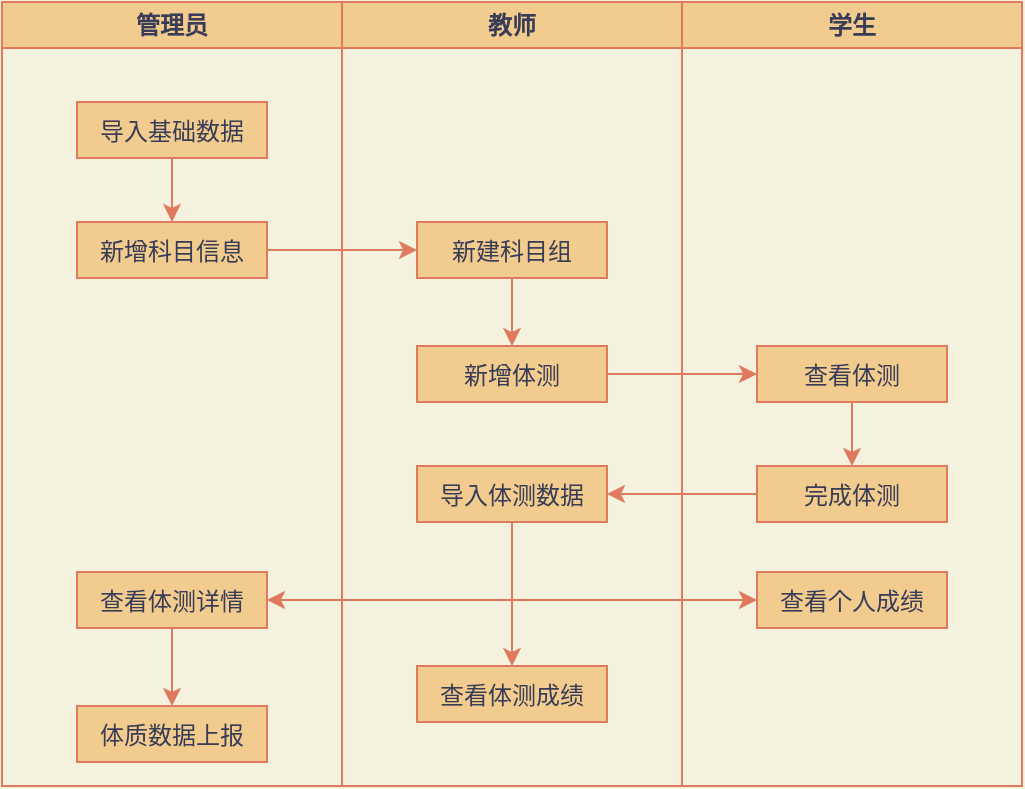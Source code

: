 <mxfile version="15.4.0" type="device"><diagram name="Page-1" id="e7e014a7-5840-1c2e-5031-d8a46d1fe8dd"><mxGraphModel dx="1024" dy="592" grid="1" gridSize="10" guides="1" tooltips="1" connect="1" arrows="1" fold="1" page="1" pageScale="1" pageWidth="1169" pageHeight="826" background="#F4F1DE" math="0" shadow="0"><root><mxCell id="0"/><mxCell id="1" parent="0"/><mxCell id="2" value="管理员" style="swimlane;whiteSpace=wrap;fillColor=#F2CC8F;strokeColor=#E07A5F;fontColor=#393C56;" parent="1" vertex="1"><mxGeometry x="200" y="128" width="170" height="392" as="geometry"/></mxCell><mxCell id="8" value="导入基础数据" style="fillColor=#F2CC8F;strokeColor=#E07A5F;fontColor=#393C56;" parent="2" vertex="1"><mxGeometry x="37.5" y="50" width="95" height="28" as="geometry"/></mxCell><mxCell id="O4Uo8ZIpWeHipFqHKYqg-46" value="" style="edgeStyle=orthogonalEdgeStyle;curved=0;rounded=1;sketch=0;orthogonalLoop=1;jettySize=auto;html=1;fontColor=#393C56;strokeColor=#E07A5F;fillColor=#F2CC8F;exitX=0.5;exitY=1;exitDx=0;exitDy=0;" parent="2" source="8" target="O4Uo8ZIpWeHipFqHKYqg-45" edge="1"><mxGeometry relative="1" as="geometry"><mxPoint x="131.5" y="258" as="sourcePoint"/></mxGeometry></mxCell><mxCell id="O4Uo8ZIpWeHipFqHKYqg-45" value="新增科目信息" style="fillColor=#F2CC8F;strokeColor=#E07A5F;fontColor=#393C56;" parent="2" vertex="1"><mxGeometry x="37.5" y="110" width="95" height="28" as="geometry"/></mxCell><mxCell id="O4Uo8ZIpWeHipFqHKYqg-79" value="" style="edgeStyle=none;rounded=0;sketch=0;orthogonalLoop=1;jettySize=auto;html=1;fontColor=#393C56;strokeColor=#E07A5F;fillColor=#F2CC8F;" parent="2" source="O4Uo8ZIpWeHipFqHKYqg-72" target="O4Uo8ZIpWeHipFqHKYqg-78" edge="1"><mxGeometry relative="1" as="geometry"/></mxCell><mxCell id="O4Uo8ZIpWeHipFqHKYqg-72" value="查看体测详情" style="fillColor=#F2CC8F;strokeColor=#E07A5F;fontColor=#393C56;" parent="2" vertex="1"><mxGeometry x="37.5" y="285" width="95" height="28" as="geometry"/></mxCell><mxCell id="O4Uo8ZIpWeHipFqHKYqg-78" value="体质数据上报" style="fillColor=#F2CC8F;strokeColor=#E07A5F;fontColor=#393C56;" parent="2" vertex="1"><mxGeometry x="37.5" y="352" width="95" height="28" as="geometry"/></mxCell><mxCell id="4" value="学生" style="swimlane;whiteSpace=wrap;fillColor=#F2CC8F;strokeColor=#E07A5F;fontColor=#393C56;" parent="1" vertex="1"><mxGeometry x="540" y="128" width="170" height="392" as="geometry"/></mxCell><mxCell id="O4Uo8ZIpWeHipFqHKYqg-63" value="" style="edgeStyle=orthogonalEdgeStyle;curved=0;rounded=1;sketch=0;orthogonalLoop=1;jettySize=auto;html=1;fontColor=#393C56;strokeColor=#E07A5F;fillColor=#F2CC8F;" parent="4" source="O4Uo8ZIpWeHipFqHKYqg-60" target="O4Uo8ZIpWeHipFqHKYqg-62" edge="1"><mxGeometry relative="1" as="geometry"/></mxCell><mxCell id="O4Uo8ZIpWeHipFqHKYqg-60" value="查看体测" style="fillColor=#F2CC8F;strokeColor=#E07A5F;fontColor=#393C56;" parent="4" vertex="1"><mxGeometry x="37.5" y="172" width="95" height="28" as="geometry"/></mxCell><mxCell id="O4Uo8ZIpWeHipFqHKYqg-62" value="完成体测" style="fillColor=#F2CC8F;strokeColor=#E07A5F;fontColor=#393C56;" parent="4" vertex="1"><mxGeometry x="37.5" y="232" width="95" height="28" as="geometry"/></mxCell><mxCell id="O4Uo8ZIpWeHipFqHKYqg-68" value="查看个人成绩" style="fillColor=#F2CC8F;strokeColor=#E07A5F;fontColor=#393C56;" parent="4" vertex="1"><mxGeometry x="37.5" y="285" width="95" height="28" as="geometry"/></mxCell><mxCell id="O4Uo8ZIpWeHipFqHKYqg-49" value="" style="edgeStyle=orthogonalEdgeStyle;curved=0;rounded=1;sketch=0;orthogonalLoop=1;jettySize=auto;html=1;fontColor=#393C56;strokeColor=#E07A5F;fillColor=#F2CC8F;entryX=0;entryY=0.5;entryDx=0;entryDy=0;exitX=1;exitY=0.5;exitDx=0;exitDy=0;" parent="1" source="O4Uo8ZIpWeHipFqHKYqg-45" target="O4Uo8ZIpWeHipFqHKYqg-50" edge="1"><mxGeometry relative="1" as="geometry"><mxPoint x="269.5" y="254" as="sourcePoint"/><mxPoint x="450" y="254" as="targetPoint"/></mxGeometry></mxCell><mxCell id="3" value="教师" style="swimlane;whiteSpace=wrap;fillColor=#F2CC8F;strokeColor=#E07A5F;fontColor=#393C56;" parent="1" vertex="1"><mxGeometry x="370" y="128" width="170" height="392" as="geometry"/></mxCell><mxCell id="O4Uo8ZIpWeHipFqHKYqg-57" value="" style="edgeStyle=orthogonalEdgeStyle;curved=0;rounded=1;sketch=0;orthogonalLoop=1;jettySize=auto;html=1;fontColor=#393C56;strokeColor=#E07A5F;fillColor=#F2CC8F;" parent="3" source="O4Uo8ZIpWeHipFqHKYqg-50" target="O4Uo8ZIpWeHipFqHKYqg-52" edge="1"><mxGeometry relative="1" as="geometry"/></mxCell><mxCell id="O4Uo8ZIpWeHipFqHKYqg-50" value="新建科目组" style="fillColor=#F2CC8F;strokeColor=#E07A5F;fontColor=#393C56;" parent="3" vertex="1"><mxGeometry x="37.5" y="110" width="95" height="28" as="geometry"/></mxCell><mxCell id="O4Uo8ZIpWeHipFqHKYqg-52" value="新增体测" style="fillColor=#F2CC8F;strokeColor=#E07A5F;fontColor=#393C56;" parent="3" vertex="1"><mxGeometry x="37.5" y="172" width="95" height="28" as="geometry"/></mxCell><mxCell id="O4Uo8ZIpWeHipFqHKYqg-76" value="" style="edgeStyle=orthogonalEdgeStyle;rounded=0;sketch=0;orthogonalLoop=1;jettySize=auto;html=1;fontColor=#393C56;strokeColor=#E07A5F;fillColor=#F2CC8F;" parent="3" source="O4Uo8ZIpWeHipFqHKYqg-64" target="O4Uo8ZIpWeHipFqHKYqg-75" edge="1"><mxGeometry relative="1" as="geometry"/></mxCell><mxCell id="O4Uo8ZIpWeHipFqHKYqg-64" value="导入体测数据" style="fillColor=#F2CC8F;strokeColor=#E07A5F;fontColor=#393C56;" parent="3" vertex="1"><mxGeometry x="37.5" y="232" width="95" height="28" as="geometry"/></mxCell><mxCell id="O4Uo8ZIpWeHipFqHKYqg-75" value="查看体测成绩" style="fillColor=#F2CC8F;strokeColor=#E07A5F;fontColor=#393C56;" parent="3" vertex="1"><mxGeometry x="37.5" y="332" width="95" height="28" as="geometry"/></mxCell><mxCell id="O4Uo8ZIpWeHipFqHKYqg-77" value="" style="endArrow=classic;html=1;rounded=0;sketch=0;fontColor=#393C56;strokeColor=#E07A5F;fillColor=#F2CC8F;entryX=0;entryY=0.5;entryDx=0;entryDy=0;" parent="3" target="O4Uo8ZIpWeHipFqHKYqg-68" edge="1"><mxGeometry width="50" height="50" relative="1" as="geometry"><mxPoint x="80" y="299" as="sourcePoint"/><mxPoint x="240" y="262" as="targetPoint"/><Array as="points"/></mxGeometry></mxCell><mxCell id="O4Uo8ZIpWeHipFqHKYqg-61" value="" style="edgeStyle=orthogonalEdgeStyle;rounded=0;sketch=0;orthogonalLoop=1;jettySize=auto;html=1;fontColor=#393C56;strokeColor=#E07A5F;fillColor=#F2CC8F;" parent="1" source="O4Uo8ZIpWeHipFqHKYqg-52" target="O4Uo8ZIpWeHipFqHKYqg-60" edge="1"><mxGeometry relative="1" as="geometry"/></mxCell><mxCell id="O4Uo8ZIpWeHipFqHKYqg-65" value="" style="edgeStyle=orthogonalEdgeStyle;rounded=0;sketch=0;orthogonalLoop=1;jettySize=auto;html=1;fontColor=#393C56;strokeColor=#E07A5F;fillColor=#F2CC8F;" parent="1" source="O4Uo8ZIpWeHipFqHKYqg-62" target="O4Uo8ZIpWeHipFqHKYqg-64" edge="1"><mxGeometry relative="1" as="geometry"/></mxCell><mxCell id="O4Uo8ZIpWeHipFqHKYqg-73" value="" style="edgeStyle=orthogonalEdgeStyle;rounded=0;sketch=0;orthogonalLoop=1;jettySize=auto;html=1;fontColor=#393C56;strokeColor=#E07A5F;fillColor=#F2CC8F;" parent="1" source="O4Uo8ZIpWeHipFqHKYqg-64" target="O4Uo8ZIpWeHipFqHKYqg-72" edge="1"><mxGeometry relative="1" as="geometry"><Array as="points"><mxPoint x="455" y="427"/></Array></mxGeometry></mxCell></root></mxGraphModel></diagram></mxfile>